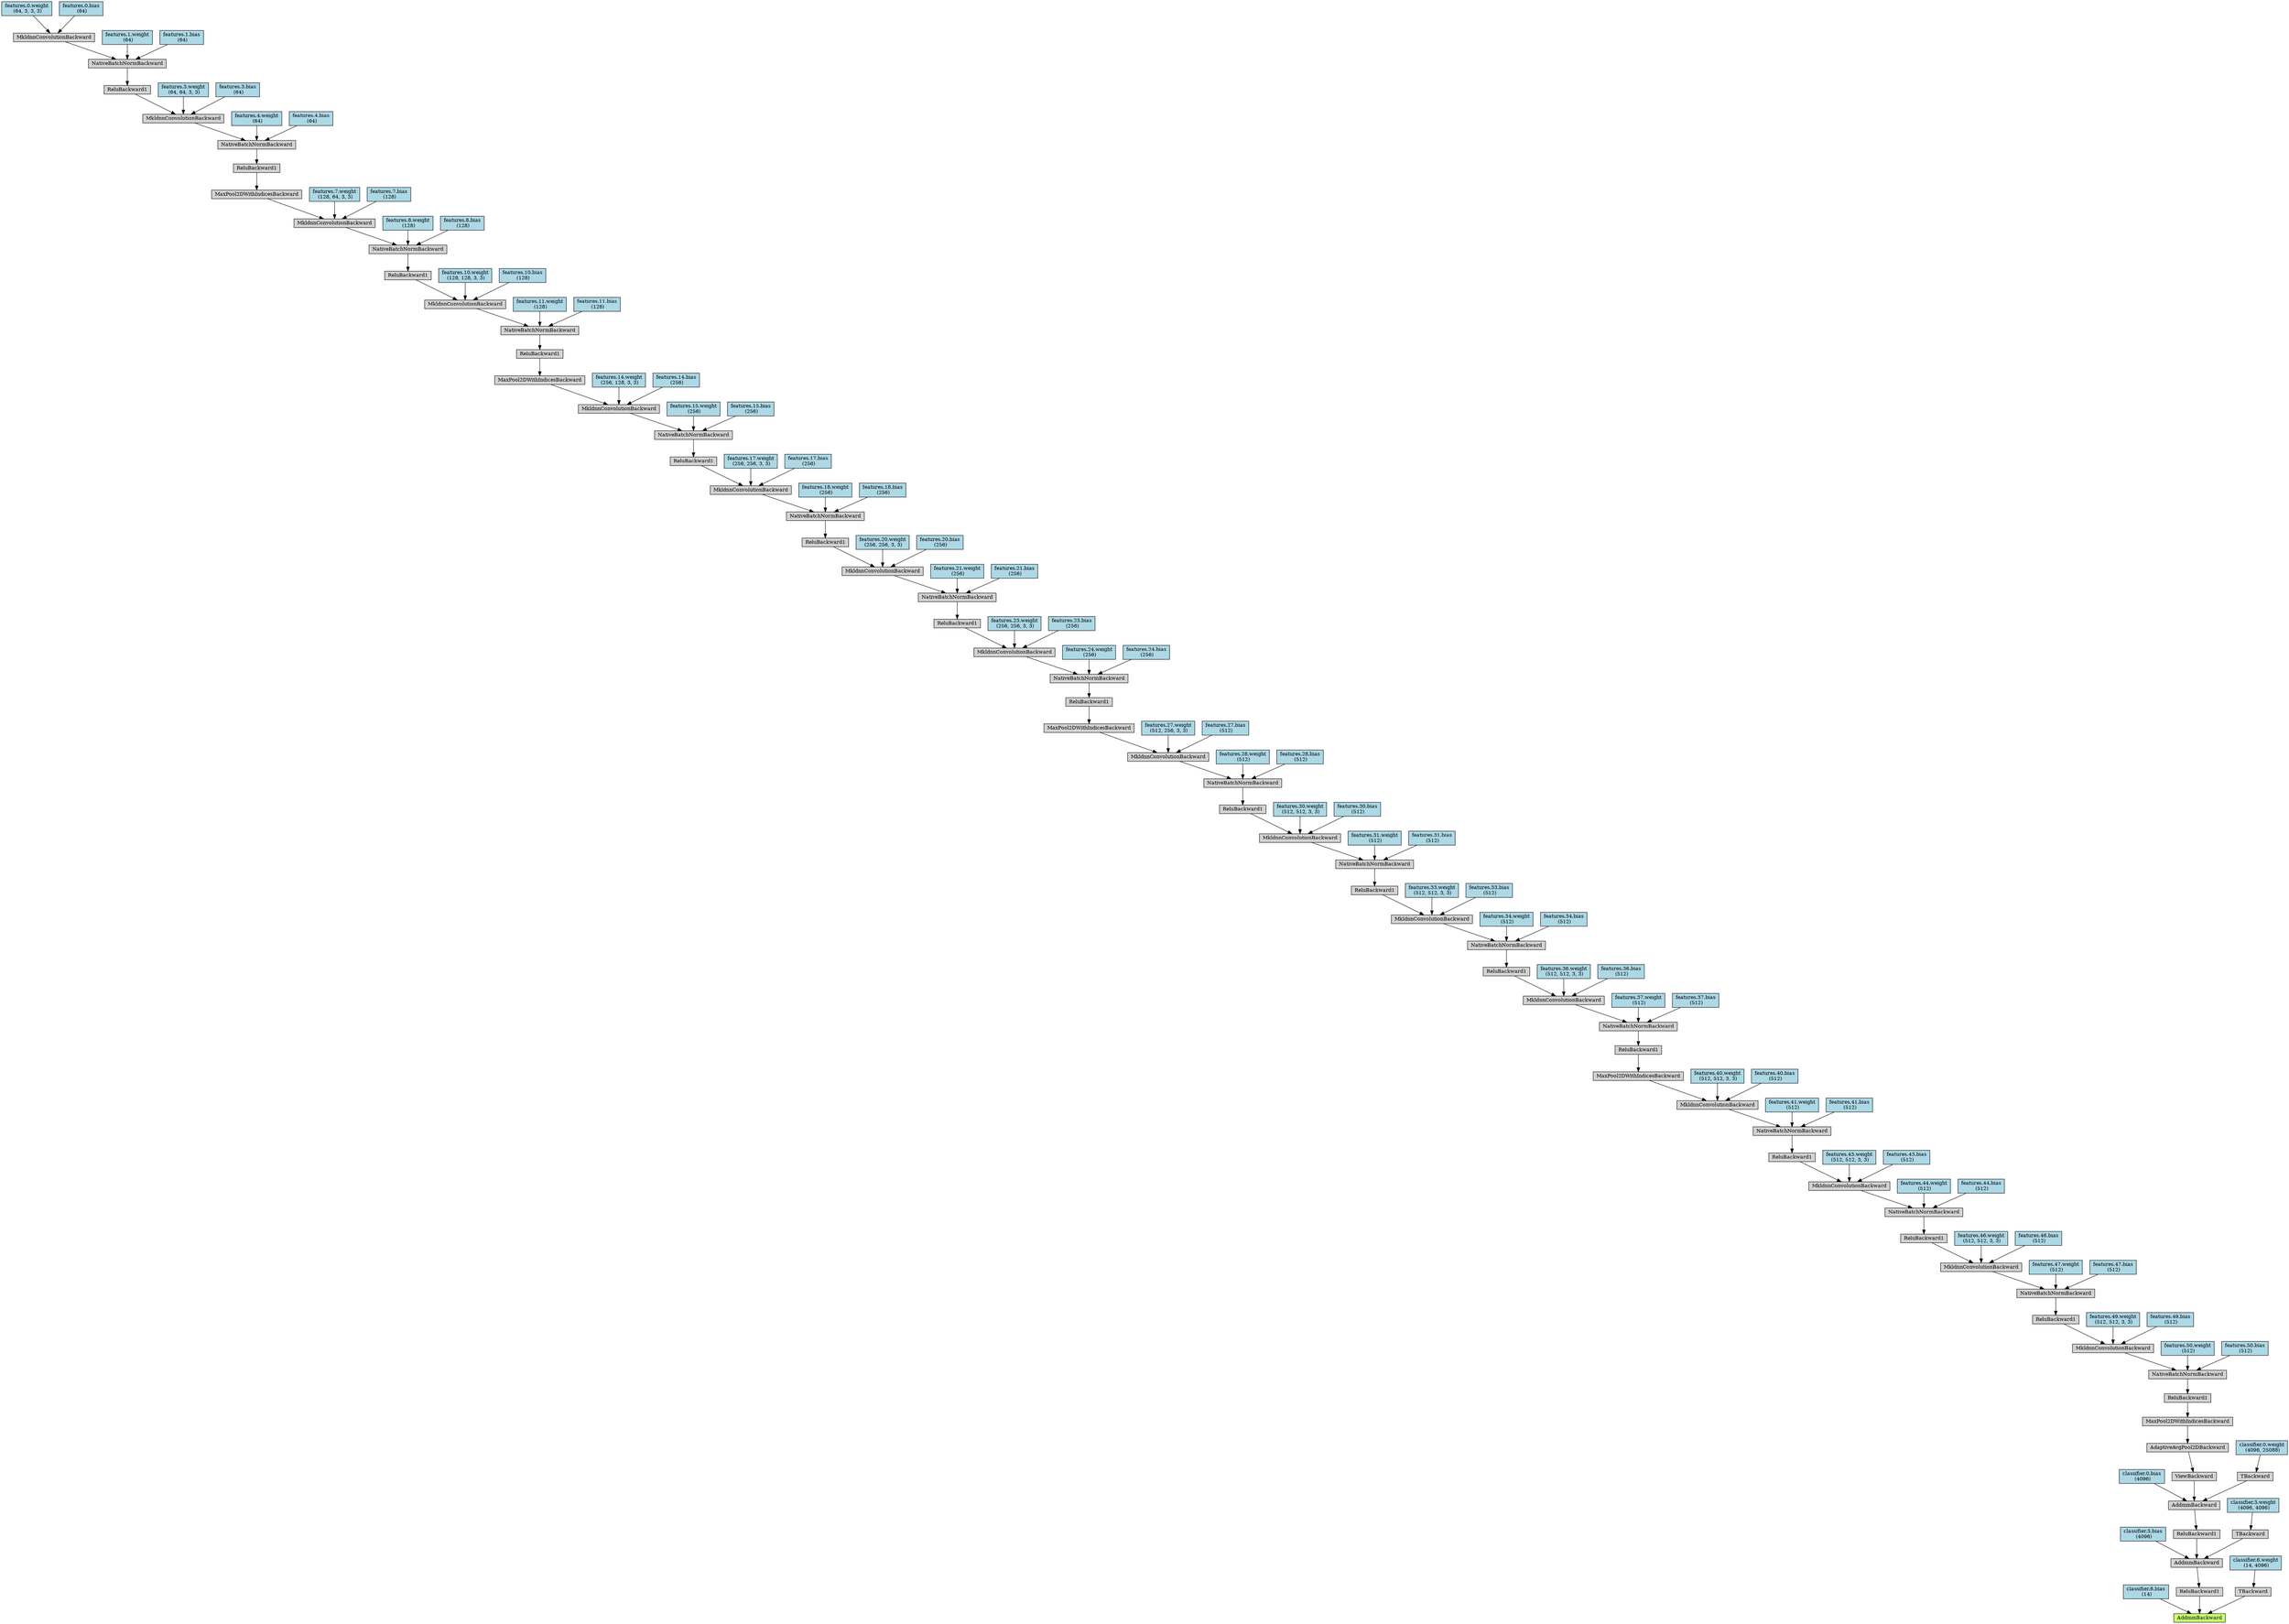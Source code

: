digraph {
	graph [size="39.75,39.75"]
	node [align=left fontsize=12 height=0.2 ranksep=0.1 shape=box style=filled]
		139959722474520 [label=AddmmBackward fillcolor=darkolivegreen1]
			139959722472672 -> 139959722474520
		139959722472672 [label="classifier.6.bias
 (14)" fillcolor=lightblue]
			139959722475360 -> 139959722474520
		139959722475360 [label=ReluBackward1]
			139959722475136 -> 139959722475360
		139959722475136 [label=AddmmBackward]
			139959722472784 -> 139959722475136
		139959722472784 [label="classifier.3.bias
 (4096)" fillcolor=lightblue]
			139959722471888 -> 139959722475136
		139959722471888 [label=ReluBackward1]
			139959722472000 -> 139959722471888
		139959722472000 [label=AddmmBackward]
			139959722471776 -> 139959722472000
		139959722471776 [label="classifier.0.bias
 (4096)" fillcolor=lightblue]
			139959722473680 -> 139959722472000
		139959722473680 [label=ViewBackward]
			139959724177448 -> 139959722473680
		139959724177448 [label=AdaptiveAvgPool2DBackward]
			139959724175488 -> 139959724177448
		139959724175488 [label=MaxPool2DWithIndicesBackward]
			139959724177280 -> 139959724175488
		139959724177280 [label=ReluBackward1]
			139959724177392 -> 139959724177280
		139959724177392 [label=NativeBatchNormBackward]
			139959724178960 -> 139959724177392
		139959724178960 [label=MkldnnConvolutionBackward]
			139959724178064 -> 139959724178960
		139959724178064 [label=ReluBackward1]
			139959724179128 -> 139959724178064
		139959724179128 [label=NativeBatchNormBackward]
			139959722403152 -> 139959724179128
		139959722403152 [label=MkldnnConvolutionBackward]
			139959722403264 -> 139959722403152
		139959722403264 [label=ReluBackward1]
			139959722404832 -> 139959722403264
		139959722404832 [label=NativeBatchNormBackward]
			139959722402480 -> 139959722404832
		139959722402480 [label=MkldnnConvolutionBackward]
			139959722402368 -> 139959722402480
		139959722402368 [label=ReluBackward1]
			139959722931032 -> 139959722402368
		139959722931032 [label=NativeBatchNormBackward]
			139959722931816 -> 139959722931032
		139959722931816 [label=MkldnnConvolutionBackward]
			139959722932880 -> 139959722931816
		139959722932880 [label=MaxPool2DWithIndicesBackward]
			139959722930640 -> 139959722932880
		139959722930640 [label=ReluBackward1]
			139959722931928 -> 139959722930640
		139959722931928 [label=NativeBatchNormBackward]
			139959722932824 -> 139959722931928
		139959722932824 [label=MkldnnConvolutionBackward]
			139959723395112 -> 139959722932824
		139959723395112 [label=ReluBackward1]
			139959723395560 -> 139959723395112
		139959723395560 [label=NativeBatchNormBackward]
			139959723394608 -> 139959723395560
		139959723394608 [label=MkldnnConvolutionBackward]
			139959723394832 -> 139959723394608
		139959723394832 [label=ReluBackward1]
			139959723396120 -> 139959723394832
		139959723396120 [label=NativeBatchNormBackward]
			139959723394384 -> 139959723396120
		139959723394384 [label=MkldnnConvolutionBackward]
			139959723394160 -> 139959723394384
		139959723394160 [label=ReluBackward1]
			139959723393768 -> 139959723394160
		139959723393768 [label=NativeBatchNormBackward]
			139959723393656 -> 139959723393768
		139959723393656 [label=MkldnnConvolutionBackward]
			139959723393432 -> 139959723393656
		139959723393432 [label=MaxPool2DWithIndicesBackward]
			139959723393264 -> 139959723393432
		139959723393264 [label=ReluBackward1]
			139962239289552 -> 139959723393264
		139962239289552 [label=NativeBatchNormBackward]
			139962239290056 -> 139962239289552
		139962239290056 [label=MkldnnConvolutionBackward]
			139962239291232 -> 139962239290056
		139962239291232 [label=ReluBackward1]
			139962239291344 -> 139962239291232
		139962239291344 [label=NativeBatchNormBackward]
			139962239287928 -> 139962239291344
		139962239287928 [label=MkldnnConvolutionBackward]
			139962239290896 -> 139962239287928
		139962239290896 [label=ReluBackward1]
			139962239290336 -> 139962239290896
		139962239290336 [label=NativeBatchNormBackward]
			139962239290168 -> 139962239290336
		139962239290168 [label=MkldnnConvolutionBackward]
			139962239290448 -> 139962239290168
		139962239290448 [label=ReluBackward1]
			139962239288880 -> 139962239290448
		139962239288880 [label=NativeBatchNormBackward]
			139962239289832 -> 139962239288880
		139962239289832 [label=MkldnnConvolutionBackward]
			139962239287536 -> 139962239289832
		139962239287536 [label=MaxPool2DWithIndicesBackward]
			139962239289160 -> 139962239287536
		139962239289160 [label=ReluBackward1]
			139962239288432 -> 139962239289160
		139962239288432 [label=NativeBatchNormBackward]
			139962239289384 -> 139962239288432
		139962239289384 [label=MkldnnConvolutionBackward]
			139962239289104 -> 139962239289384
		139962239289104 [label=ReluBackward1]
			139962239290840 -> 139962239289104
		139962239290840 [label=NativeBatchNormBackward]
			139962239291008 -> 139962239290840
		139962239291008 [label=MkldnnConvolutionBackward]
			139959722966936 -> 139962239291008
		139959722966936 [label=MaxPool2DWithIndicesBackward]
			139959722965704 -> 139959722966936
		139959722965704 [label=ReluBackward1]
			139959722965480 -> 139959722965704
		139959722965480 [label=NativeBatchNormBackward]
			139959722964752 -> 139959722965480
		139959722964752 [label=MkldnnConvolutionBackward]
			139959722963240 -> 139959722964752
		139959722963240 [label=ReluBackward1]
			139959722963128 -> 139959722963240
		139959722963128 [label=NativeBatchNormBackward]
			139962693172696 -> 139959722963128
		139962693172696 [label=MkldnnConvolutionBackward]
			139959723994360 -> 139962693172696
		139959723994360 [label="features.0.weight
 (64, 3, 3, 3)" fillcolor=lightblue]
			139959723994416 -> 139962693172696
		139959723994416 [label="features.0.bias
 (64)" fillcolor=lightblue]
			139962693171744 -> 139959722963128
		139962693171744 [label="features.1.weight
 (64)" fillcolor=lightblue]
			139962658007136 -> 139959722963128
		139962658007136 [label="features.1.bias
 (64)" fillcolor=lightblue]
			139959722963184 -> 139959722964752
		139959722963184 [label="features.3.weight
 (64, 64, 3, 3)" fillcolor=lightblue]
			139959722965312 -> 139959722964752
		139959722965312 [label="features.3.bias
 (64)" fillcolor=lightblue]
			139959722964640 -> 139959722965480
		139959722964640 [label="features.4.weight
 (64)" fillcolor=lightblue]
			139959722963968 -> 139959722965480
		139959722963968 [label="features.4.bias
 (64)" fillcolor=lightblue]
			139959722966376 -> 139962239291008
		139959722966376 [label="features.7.weight
 (128, 64, 3, 3)" fillcolor=lightblue]
			139959722964080 -> 139962239291008
		139959722964080 [label="features.7.bias
 (128)" fillcolor=lightblue]
			139962239291120 -> 139962239290840
		139962239291120 [label="features.8.weight
 (128)" fillcolor=lightblue]
			139962651948704 -> 139962239290840
		139962651948704 [label="features.8.bias
 (128)" fillcolor=lightblue]
			139962239287816 -> 139962239289384
		139962239287816 [label="features.10.weight
 (128, 128, 3, 3)" fillcolor=lightblue]
			139962239287424 -> 139962239289384
		139962239287424 [label="features.10.bias
 (128)" fillcolor=lightblue]
			139962239288264 -> 139962239288432
		139962239288264 [label="features.11.weight
 (128)" fillcolor=lightblue]
			139962239288040 -> 139962239288432
		139962239288040 [label="features.11.bias
 (128)" fillcolor=lightblue]
			139962239289496 -> 139962239289832
		139962239289496 [label="features.14.weight
 (256, 128, 3, 3)" fillcolor=lightblue]
			139962239289328 -> 139962239289832
		139962239289328 [label="features.14.bias
 (256)" fillcolor=lightblue]
			139962239288936 -> 139962239288880
		139962239288936 [label="features.15.weight
 (256)" fillcolor=lightblue]
			139962239287760 -> 139962239288880
		139962239287760 [label="features.15.bias
 (256)" fillcolor=lightblue]
			139962239290504 -> 139962239290168
		139962239290504 [label="features.17.weight
 (256, 256, 3, 3)" fillcolor=lightblue]
			139962239288096 -> 139962239290168
		139962239288096 [label="features.17.bias
 (256)" fillcolor=lightblue]
			139962239289664 -> 139962239290336
		139962239289664 [label="features.18.weight
 (256)" fillcolor=lightblue]
			139962239290112 -> 139962239290336
		139962239290112 [label="features.18.bias
 (256)" fillcolor=lightblue]
			139962239290728 -> 139962239287928
		139962239290728 [label="features.20.weight
 (256, 256, 3, 3)" fillcolor=lightblue]
			139962239289608 -> 139962239287928
		139962239289608 [label="features.20.bias
 (256)" fillcolor=lightblue]
			139962239288712 -> 139962239291344
		139962239288712 [label="features.21.weight
 (256)" fillcolor=lightblue]
			139962239290952 -> 139962239291344
		139962239290952 [label="features.21.bias
 (256)" fillcolor=lightblue]
			139962239291288 -> 139962239290056
		139962239291288 [label="features.23.weight
 (256, 256, 3, 3)" fillcolor=lightblue]
			139962239287368 -> 139962239290056
		139962239287368 [label="features.23.bias
 (256)" fillcolor=lightblue]
			139962239290616 -> 139962239289552
		139962239290616 [label="features.24.weight
 (256)" fillcolor=lightblue]
			139962239290784 -> 139962239289552
		139962239290784 [label="features.24.bias
 (256)" fillcolor=lightblue]
			139959723393376 -> 139959723393656
		139959723393376 [label="features.27.weight
 (512, 256, 3, 3)" fillcolor=lightblue]
			139959723393320 -> 139959723393656
		139959723393320 [label="features.27.bias
 (512)" fillcolor=lightblue]
			139959723393600 -> 139959723393768
		139959723393600 [label="features.28.weight
 (512)" fillcolor=lightblue]
			139959723393544 -> 139959723393768
		139959723393544 [label="features.28.bias
 (512)" fillcolor=lightblue]
			139959723394104 -> 139959723394384
		139959723394104 [label="features.30.weight
 (512, 512, 3, 3)" fillcolor=lightblue]
			139959723394048 -> 139959723394384
		139959723394048 [label="features.30.bias
 (512)" fillcolor=lightblue]
			139959723394328 -> 139959723396120
		139959723394328 [label="features.31.weight
 (512)" fillcolor=lightblue]
			139959723394272 -> 139959723396120
		139959723394272 [label="features.31.bias
 (512)" fillcolor=lightblue]
			139959723394776 -> 139959723394608
		139959723394776 [label="features.33.weight
 (512, 512, 3, 3)" fillcolor=lightblue]
			139959723394720 -> 139959723394608
		139959723394720 [label="features.33.bias
 (512)" fillcolor=lightblue]
			139959723396792 -> 139959723395560
		139959723396792 [label="features.34.weight
 (512)" fillcolor=lightblue]
			139959723395280 -> 139959723395560
		139959723395280 [label="features.34.bias
 (512)" fillcolor=lightblue]
			139959723396680 -> 139959722932824
		139959723396680 [label="features.36.weight
 (512, 512, 3, 3)" fillcolor=lightblue]
			139959723396568 -> 139959722932824
		139959723396568 [label="features.36.bias
 (512)" fillcolor=lightblue]
			139959723395224 -> 139959722931928
		139959723395224 [label="features.37.weight
 (512)" fillcolor=lightblue]
			139959723395448 -> 139959722931928
		139959723395448 [label="features.37.bias
 (512)" fillcolor=lightblue]
			139959722930752 -> 139959722931816
		139959722930752 [label="features.40.weight
 (512, 512, 3, 3)" fillcolor=lightblue]
			139959722932544 -> 139959722931816
		139959722932544 [label="features.40.bias
 (512)" fillcolor=lightblue]
			139959722933776 -> 139959722931032
		139959722933776 [label="features.41.weight
 (512)" fillcolor=lightblue]
			139959722931648 -> 139959722931032
		139959722931648 [label="features.41.bias
 (512)" fillcolor=lightblue]
			139963196985584 -> 139959722402480
		139963196985584 [label="features.43.weight
 (512, 512, 3, 3)" fillcolor=lightblue]
			139963196985864 -> 139959722402480
		139963196985864 [label="features.43.bias
 (512)" fillcolor=lightblue]
			139959722405616 -> 139959722404832
		139959722405616 [label="features.44.weight
 (512)" fillcolor=lightblue]
			139959722404216 -> 139959722404832
		139959722404216 [label="features.44.bias
 (512)" fillcolor=lightblue]
			139959722405056 -> 139959722403152
		139959722405056 [label="features.46.weight
 (512, 512, 3, 3)" fillcolor=lightblue]
			139959722403936 -> 139959722403152
		139959722403936 [label="features.46.bias
 (512)" fillcolor=lightblue]
			139959722404944 -> 139959724179128
		139959722404944 [label="features.47.weight
 (512)" fillcolor=lightblue]
			139959722404160 -> 139959724179128
		139959722404160 [label="features.47.bias
 (512)" fillcolor=lightblue]
			139959724175768 -> 139959724178960
		139959724175768 [label="features.49.weight
 (512, 512, 3, 3)" fillcolor=lightblue]
			139959724176384 -> 139959724178960
		139959724176384 [label="features.49.bias
 (512)" fillcolor=lightblue]
			139959724178848 -> 139959724177392
		139959724178848 [label="features.50.weight
 (512)" fillcolor=lightblue]
			139959724176608 -> 139959724177392
		139959724176608 [label="features.50.bias
 (512)" fillcolor=lightblue]
			139959722474352 -> 139959722472000
		139959722474352 [label=TBackward]
			139962651998528 -> 139959722474352
		139962651998528 [label="classifier.0.weight
 (4096, 25088)" fillcolor=lightblue]
			139959722472560 -> 139959722475136
		139959722472560 [label=TBackward]
			139959722473568 -> 139959722472560
		139959722473568 [label="classifier.3.weight
 (4096, 4096)" fillcolor=lightblue]
			139959722474240 -> 139959722474520
		139959722474240 [label=TBackward]
			139959722472840 -> 139959722474240
		139959722472840 [label="classifier.6.weight
 (14, 4096)" fillcolor=lightblue]
}